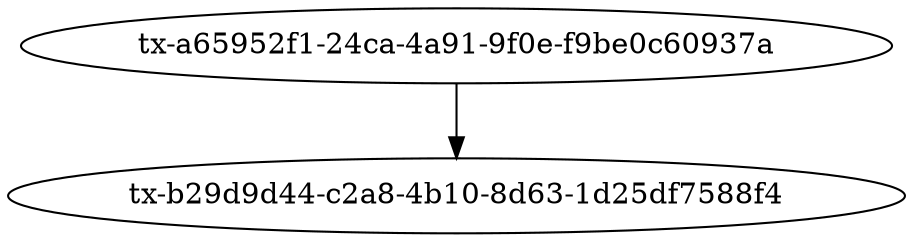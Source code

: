 digraph DAG {
    "tx-a65952f1-24ca-4a91-9f0e-f9be0c60937a" [label="tx-a65952f1-24ca-4a91-9f0e-f9be0c60937a"];
    "tx-b29d9d44-c2a8-4b10-8d63-1d25df7588f4" [label="tx-b29d9d44-c2a8-4b10-8d63-1d25df7588f4"];
    "tx-a65952f1-24ca-4a91-9f0e-f9be0c60937a" -> "tx-b29d9d44-c2a8-4b10-8d63-1d25df7588f4";
}
